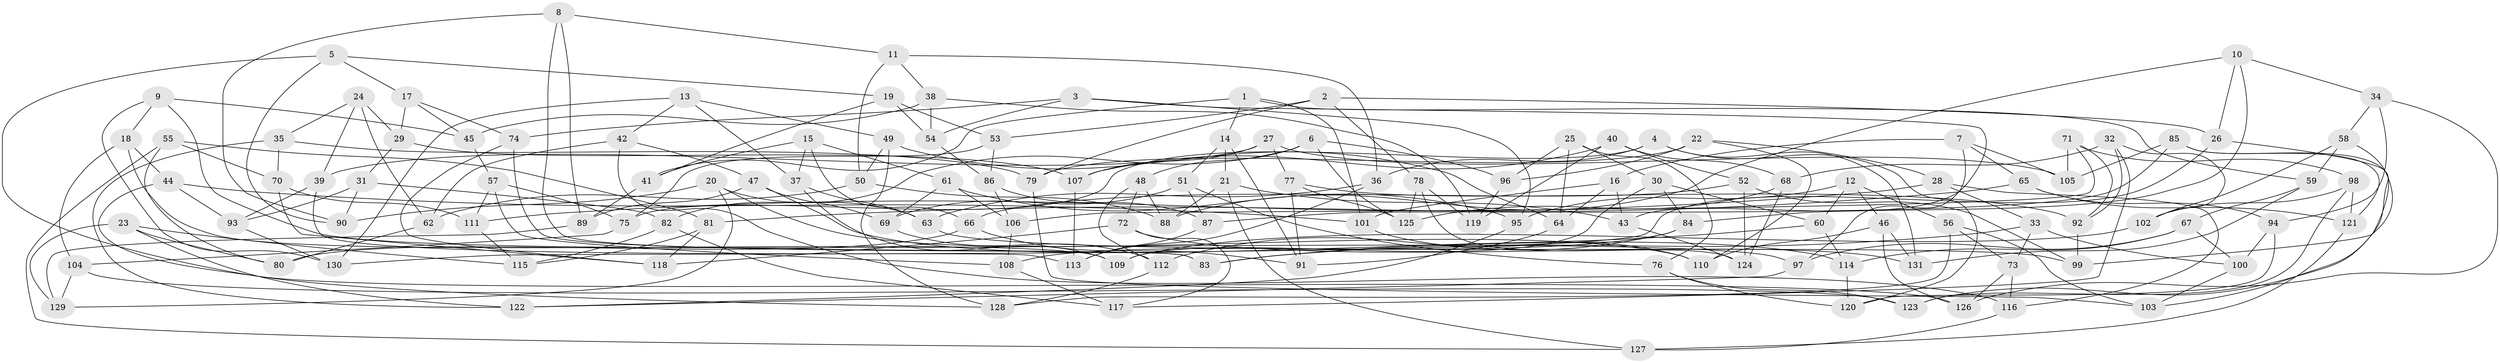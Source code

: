 // coarse degree distribution, {4: 0.7692307692307693, 5: 0.05128205128205128, 8: 0.038461538461538464, 6: 0.038461538461538464, 12: 0.02564102564102564, 7: 0.02564102564102564, 9: 0.02564102564102564, 10: 0.02564102564102564}
// Generated by graph-tools (version 1.1) at 2025/03/03/04/25 22:03:43]
// undirected, 131 vertices, 262 edges
graph export_dot {
graph [start="1"]
  node [color=gray90,style=filled];
  1;
  2;
  3;
  4;
  5;
  6;
  7;
  8;
  9;
  10;
  11;
  12;
  13;
  14;
  15;
  16;
  17;
  18;
  19;
  20;
  21;
  22;
  23;
  24;
  25;
  26;
  27;
  28;
  29;
  30;
  31;
  32;
  33;
  34;
  35;
  36;
  37;
  38;
  39;
  40;
  41;
  42;
  43;
  44;
  45;
  46;
  47;
  48;
  49;
  50;
  51;
  52;
  53;
  54;
  55;
  56;
  57;
  58;
  59;
  60;
  61;
  62;
  63;
  64;
  65;
  66;
  67;
  68;
  69;
  70;
  71;
  72;
  73;
  74;
  75;
  76;
  77;
  78;
  79;
  80;
  81;
  82;
  83;
  84;
  85;
  86;
  87;
  88;
  89;
  90;
  91;
  92;
  93;
  94;
  95;
  96;
  97;
  98;
  99;
  100;
  101;
  102;
  103;
  104;
  105;
  106;
  107;
  108;
  109;
  110;
  111;
  112;
  113;
  114;
  115;
  116;
  117;
  118;
  119;
  120;
  121;
  122;
  123;
  124;
  125;
  126;
  127;
  128;
  129;
  130;
  131;
  1 -- 101;
  1 -- 14;
  1 -- 41;
  1 -- 59;
  2 -- 79;
  2 -- 53;
  2 -- 26;
  2 -- 78;
  3 -- 74;
  3 -- 54;
  3 -- 95;
  3 -- 43;
  4 -- 120;
  4 -- 75;
  4 -- 36;
  4 -- 131;
  5 -- 126;
  5 -- 90;
  5 -- 17;
  5 -- 19;
  6 -- 48;
  6 -- 96;
  6 -- 125;
  6 -- 82;
  7 -- 65;
  7 -- 16;
  7 -- 97;
  7 -- 105;
  8 -- 11;
  8 -- 89;
  8 -- 90;
  8 -- 83;
  9 -- 130;
  9 -- 45;
  9 -- 18;
  9 -- 97;
  10 -- 88;
  10 -- 26;
  10 -- 84;
  10 -- 34;
  11 -- 38;
  11 -- 50;
  11 -- 36;
  12 -- 60;
  12 -- 95;
  12 -- 56;
  12 -- 46;
  13 -- 42;
  13 -- 49;
  13 -- 37;
  13 -- 130;
  14 -- 91;
  14 -- 21;
  14 -- 51;
  15 -- 66;
  15 -- 37;
  15 -- 41;
  15 -- 61;
  16 -- 101;
  16 -- 64;
  16 -- 43;
  17 -- 74;
  17 -- 29;
  17 -- 45;
  18 -- 44;
  18 -- 109;
  18 -- 104;
  19 -- 53;
  19 -- 54;
  19 -- 41;
  20 -- 63;
  20 -- 110;
  20 -- 90;
  20 -- 129;
  21 -- 43;
  21 -- 127;
  21 -- 88;
  22 -- 110;
  22 -- 79;
  22 -- 28;
  22 -- 96;
  23 -- 115;
  23 -- 122;
  23 -- 80;
  23 -- 129;
  24 -- 39;
  24 -- 29;
  24 -- 62;
  24 -- 35;
  25 -- 96;
  25 -- 76;
  25 -- 64;
  25 -- 30;
  26 -- 130;
  26 -- 123;
  27 -- 39;
  27 -- 77;
  27 -- 107;
  27 -- 105;
  28 -- 116;
  28 -- 111;
  28 -- 33;
  29 -- 107;
  29 -- 31;
  30 -- 84;
  30 -- 60;
  30 -- 109;
  31 -- 90;
  31 -- 82;
  31 -- 93;
  32 -- 117;
  32 -- 92;
  32 -- 68;
  32 -- 102;
  33 -- 100;
  33 -- 73;
  33 -- 83;
  34 -- 94;
  34 -- 58;
  34 -- 126;
  35 -- 70;
  35 -- 122;
  35 -- 79;
  36 -- 63;
  36 -- 113;
  37 -- 63;
  37 -- 109;
  38 -- 119;
  38 -- 45;
  38 -- 54;
  39 -- 113;
  39 -- 93;
  40 -- 68;
  40 -- 119;
  40 -- 52;
  40 -- 107;
  41 -- 89;
  42 -- 116;
  42 -- 47;
  42 -- 62;
  43 -- 124;
  44 -- 93;
  44 -- 101;
  44 -- 128;
  45 -- 57;
  46 -- 110;
  46 -- 131;
  46 -- 126;
  47 -- 114;
  47 -- 89;
  47 -- 69;
  48 -- 112;
  48 -- 88;
  48 -- 72;
  49 -- 128;
  49 -- 64;
  49 -- 50;
  50 -- 88;
  50 -- 62;
  51 -- 87;
  51 -- 76;
  51 -- 69;
  52 -- 66;
  52 -- 99;
  52 -- 124;
  53 -- 75;
  53 -- 86;
  54 -- 86;
  55 -- 81;
  55 -- 80;
  55 -- 127;
  55 -- 70;
  56 -- 128;
  56 -- 73;
  56 -- 103;
  57 -- 75;
  57 -- 108;
  57 -- 111;
  58 -- 102;
  58 -- 59;
  58 -- 99;
  59 -- 67;
  59 -- 131;
  60 -- 114;
  60 -- 83;
  61 -- 95;
  61 -- 69;
  61 -- 106;
  62 -- 80;
  63 -- 99;
  64 -- 91;
  65 -- 94;
  65 -- 81;
  65 -- 121;
  66 -- 91;
  66 -- 80;
  67 -- 114;
  67 -- 100;
  67 -- 97;
  68 -- 125;
  68 -- 124;
  69 -- 112;
  70 -- 111;
  70 -- 118;
  71 -- 92;
  71 -- 106;
  71 -- 98;
  71 -- 105;
  72 -- 117;
  72 -- 131;
  72 -- 118;
  73 -- 116;
  73 -- 126;
  74 -- 83;
  74 -- 118;
  75 -- 104;
  76 -- 123;
  76 -- 120;
  77 -- 91;
  77 -- 125;
  77 -- 92;
  78 -- 125;
  78 -- 124;
  78 -- 119;
  79 -- 103;
  81 -- 118;
  81 -- 115;
  82 -- 115;
  82 -- 117;
  84 -- 112;
  84 -- 108;
  85 -- 87;
  85 -- 103;
  85 -- 105;
  85 -- 121;
  86 -- 106;
  86 -- 87;
  87 -- 113;
  89 -- 129;
  92 -- 99;
  93 -- 130;
  94 -- 100;
  94 -- 120;
  95 -- 122;
  96 -- 119;
  97 -- 122;
  98 -- 123;
  98 -- 121;
  98 -- 102;
  100 -- 103;
  101 -- 110;
  102 -- 109;
  104 -- 129;
  104 -- 123;
  106 -- 108;
  107 -- 113;
  108 -- 117;
  111 -- 115;
  112 -- 128;
  114 -- 120;
  116 -- 127;
  121 -- 127;
}
